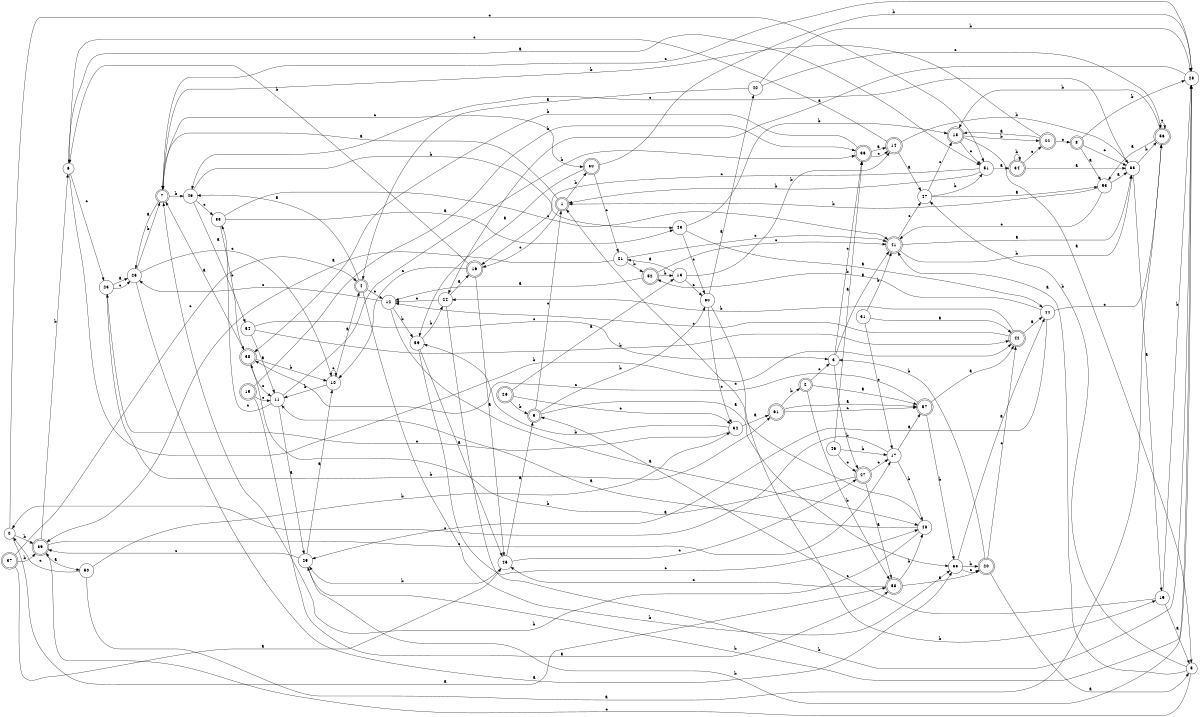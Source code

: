 digraph n50_8 {
__start0 [label="" shape="none"];

rankdir=LR;
size="8,5";

s0 [style="filled", color="black", fillcolor="white" shape="circle", label="0"];
s1 [style="rounded,filled", color="black", fillcolor="white" shape="doublecircle", label="1"];
s2 [style="rounded,filled", color="black", fillcolor="white" shape="doublecircle", label="2"];
s3 [style="filled", color="black", fillcolor="white" shape="circle", label="3"];
s4 [style="rounded,filled", color="black", fillcolor="white" shape="doublecircle", label="4"];
s5 [style="filled", color="black", fillcolor="white" shape="circle", label="5"];
s6 [style="filled", color="black", fillcolor="white" shape="circle", label="6"];
s7 [style="rounded,filled", color="black", fillcolor="white" shape="doublecircle", label="7"];
s8 [style="rounded,filled", color="black", fillcolor="white" shape="doublecircle", label="8"];
s9 [style="rounded,filled", color="black", fillcolor="white" shape="doublecircle", label="9"];
s10 [style="filled", color="black", fillcolor="white" shape="circle", label="10"];
s11 [style="filled", color="black", fillcolor="white" shape="circle", label="11"];
s12 [style="filled", color="black", fillcolor="white" shape="circle", label="12"];
s13 [style="filled", color="black", fillcolor="white" shape="circle", label="13"];
s14 [style="rounded,filled", color="black", fillcolor="white" shape="doublecircle", label="14"];
s15 [style="rounded,filled", color="black", fillcolor="white" shape="doublecircle", label="15"];
s16 [style="rounded,filled", color="black", fillcolor="white" shape="doublecircle", label="16"];
s17 [style="filled", color="black", fillcolor="white" shape="circle", label="17"];
s18 [style="rounded,filled", color="black", fillcolor="white" shape="doublecircle", label="18"];
s19 [style="filled", color="black", fillcolor="white" shape="circle", label="19"];
s20 [style="rounded,filled", color="black", fillcolor="white" shape="doublecircle", label="20"];
s21 [style="filled", color="black", fillcolor="white" shape="circle", label="21"];
s22 [style="rounded,filled", color="black", fillcolor="white" shape="doublecircle", label="22"];
s23 [style="filled", color="black", fillcolor="white" shape="circle", label="23"];
s24 [style="filled", color="black", fillcolor="white" shape="circle", label="24"];
s25 [style="filled", color="black", fillcolor="white" shape="circle", label="25"];
s26 [style="rounded,filled", color="black", fillcolor="white" shape="doublecircle", label="26"];
s27 [style="rounded,filled", color="black", fillcolor="white" shape="doublecircle", label="27"];
s28 [style="filled", color="black", fillcolor="white" shape="circle", label="28"];
s29 [style="filled", color="black", fillcolor="white" shape="circle", label="29"];
s30 [style="rounded,filled", color="black", fillcolor="white" shape="doublecircle", label="30"];
s31 [style="filled", color="black", fillcolor="white" shape="circle", label="31"];
s32 [style="filled", color="black", fillcolor="white" shape="circle", label="32"];
s33 [style="filled", color="black", fillcolor="white" shape="circle", label="33"];
s34 [style="rounded,filled", color="black", fillcolor="white" shape="doublecircle", label="34"];
s35 [style="filled", color="black", fillcolor="white" shape="circle", label="35"];
s36 [style="rounded,filled", color="black", fillcolor="white" shape="doublecircle", label="36"];
s37 [style="rounded,filled", color="black", fillcolor="white" shape="doublecircle", label="37"];
s38 [style="rounded,filled", color="black", fillcolor="white" shape="doublecircle", label="38"];
s39 [style="rounded,filled", color="black", fillcolor="white" shape="doublecircle", label="39"];
s40 [style="filled", color="black", fillcolor="white" shape="circle", label="40"];
s41 [style="rounded,filled", color="black", fillcolor="white" shape="doublecircle", label="41"];
s42 [style="rounded,filled", color="black", fillcolor="white" shape="doublecircle", label="42"];
s43 [style="filled", color="black", fillcolor="white" shape="circle", label="43"];
s44 [style="filled", color="black", fillcolor="white" shape="circle", label="44"];
s45 [style="filled", color="black", fillcolor="white" shape="circle", label="45"];
s46 [style="filled", color="black", fillcolor="white" shape="circle", label="46"];
s47 [style="filled", color="black", fillcolor="white" shape="circle", label="47"];
s48 [style="filled", color="black", fillcolor="white" shape="circle", label="48"];
s49 [style="filled", color="black", fillcolor="white" shape="circle", label="49"];
s50 [style="filled", color="black", fillcolor="white" shape="circle", label="50"];
s51 [style="filled", color="black", fillcolor="white" shape="circle", label="51"];
s52 [style="rounded,filled", color="black", fillcolor="white" shape="doublecircle", label="52"];
s53 [style="filled", color="black", fillcolor="white" shape="circle", label="53"];
s54 [style="filled", color="black", fillcolor="white" shape="circle", label="54"];
s55 [style="filled", color="black", fillcolor="white" shape="circle", label="55"];
s56 [style="rounded,filled", color="black", fillcolor="white" shape="doublecircle", label="56"];
s57 [style="rounded,filled", color="black", fillcolor="white" shape="doublecircle", label="57"];
s58 [style="rounded,filled", color="black", fillcolor="white" shape="doublecircle", label="58"];
s59 [style="filled", color="black", fillcolor="white" shape="circle", label="59"];
s60 [style="filled", color="black", fillcolor="white" shape="circle", label="60"];
s61 [style="rounded,filled", color="black", fillcolor="white" shape="doublecircle", label="61"];
s0 -> s58 [label="a"];
s0 -> s39 [label="b"];
s0 -> s51 [label="c"];
s1 -> s7 [label="a"];
s1 -> s30 [label="b"];
s1 -> s16 [label="c"];
s2 -> s57 [label="a"];
s2 -> s58 [label="b"];
s2 -> s3 [label="c"];
s3 -> s41 [label="a"];
s3 -> s27 [label="b"];
s3 -> s36 [label="c"];
s4 -> s49 [label="a"];
s4 -> s35 [label="b"];
s4 -> s12 [label="c"];
s5 -> s41 [label="a"];
s5 -> s47 [label="b"];
s5 -> s39 [label="c"];
s6 -> s51 [label="a"];
s6 -> s42 [label="b"];
s6 -> s23 [label="c"];
s7 -> s25 [label="a"];
s7 -> s49 [label="b"];
s7 -> s30 [label="c"];
s8 -> s53 [label="a"];
s8 -> s28 [label="b"];
s8 -> s55 [label="c"];
s9 -> s35 [label="a"];
s9 -> s60 [label="b"];
s9 -> s1 [label="c"];
s10 -> s4 [label="a"];
s10 -> s11 [label="b"];
s10 -> s10 [label="c"];
s11 -> s29 [label="a"];
s11 -> s36 [label="b"];
s11 -> s33 [label="c"];
s12 -> s48 [label="a"];
s12 -> s59 [label="b"];
s12 -> s25 [label="c"];
s13 -> s21 [label="a"];
s13 -> s14 [label="b"];
s13 -> s60 [label="c"];
s14 -> s47 [label="a"];
s14 -> s55 [label="b"];
s14 -> s6 [label="c"];
s15 -> s58 [label="a"];
s15 -> s36 [label="b"];
s15 -> s11 [label="c"];
s16 -> s45 [label="a"];
s16 -> s6 [label="b"];
s16 -> s10 [label="c"];
s17 -> s57 [label="a"];
s17 -> s48 [label="b"];
s17 -> s0 [label="c"];
s18 -> s5 [label="a"];
s18 -> s22 [label="b"];
s18 -> s51 [label="c"];
s19 -> s5 [label="a"];
s19 -> s28 [label="b"];
s19 -> s9 [label="c"];
s20 -> s5 [label="a"];
s20 -> s3 [label="b"];
s20 -> s42 [label="c"];
s21 -> s39 [label="a"];
s21 -> s52 [label="b"];
s21 -> s41 [label="c"];
s22 -> s18 [label="a"];
s22 -> s7 [label="b"];
s22 -> s8 [label="c"];
s23 -> s25 [label="a"];
s23 -> s61 [label="b"];
s23 -> s25 [label="c"];
s24 -> s16 [label="a"];
s24 -> s28 [label="b"];
s24 -> s12 [label="c"];
s25 -> s35 [label="a"];
s25 -> s7 [label="b"];
s25 -> s10 [label="c"];
s26 -> s13 [label="a"];
s26 -> s9 [label="b"];
s26 -> s32 [label="c"];
s27 -> s58 [label="a"];
s27 -> s38 [label="b"];
s27 -> s17 [label="c"];
s28 -> s24 [label="a"];
s28 -> s29 [label="b"];
s28 -> s7 [label="c"];
s29 -> s10 [label="a"];
s29 -> s28 [label="b"];
s29 -> s39 [label="c"];
s30 -> s59 [label="a"];
s30 -> s28 [label="b"];
s30 -> s21 [label="c"];
s31 -> s42 [label="a"];
s31 -> s41 [label="b"];
s31 -> s17 [label="c"];
s32 -> s61 [label="a"];
s32 -> s59 [label="b"];
s32 -> s23 [label="c"];
s33 -> s43 [label="a"];
s33 -> s38 [label="b"];
s33 -> s41 [label="c"];
s34 -> s55 [label="a"];
s34 -> s34 [label="b"];
s34 -> s22 [label="c"];
s35 -> s44 [label="a"];
s35 -> s20 [label="b"];
s35 -> s20 [label="c"];
s36 -> s14 [label="a"];
s36 -> s38 [label="b"];
s36 -> s14 [label="c"];
s37 -> s45 [label="a"];
s37 -> s39 [label="b"];
s37 -> s4 [label="c"];
s38 -> s7 [label="a"];
s38 -> s10 [label="b"];
s38 -> s11 [label="c"];
s39 -> s50 [label="a"];
s39 -> s6 [label="b"];
s39 -> s17 [label="c"];
s40 -> s4 [label="a"];
s40 -> s28 [label="b"];
s40 -> s56 [label="c"];
s41 -> s55 [label="a"];
s41 -> s55 [label="b"];
s41 -> s47 [label="c"];
s42 -> s44 [label="a"];
s42 -> s24 [label="b"];
s42 -> s12 [label="c"];
s43 -> s44 [label="a"];
s43 -> s18 [label="b"];
s43 -> s60 [label="c"];
s44 -> s29 [label="a"];
s44 -> s52 [label="b"];
s44 -> s56 [label="c"];
s45 -> s9 [label="a"];
s45 -> s29 [label="b"];
s45 -> s27 [label="c"];
s46 -> s36 [label="a"];
s46 -> s17 [label="b"];
s46 -> s27 [label="c"];
s47 -> s53 [label="a"];
s47 -> s51 [label="b"];
s47 -> s18 [label="c"];
s48 -> s11 [label="a"];
s48 -> s7 [label="b"];
s48 -> s1 [label="c"];
s49 -> s54 [label="a"];
s49 -> s43 [label="b"];
s49 -> s33 [label="c"];
s50 -> s56 [label="a"];
s50 -> s32 [label="b"];
s50 -> s0 [label="c"];
s51 -> s34 [label="a"];
s51 -> s1 [label="b"];
s51 -> s16 [label="c"];
s52 -> s12 [label="a"];
s52 -> s13 [label="b"];
s52 -> s41 [label="c"];
s53 -> s55 [label="a"];
s53 -> s1 [label="b"];
s53 -> s41 [label="c"];
s54 -> s11 [label="a"];
s54 -> s42 [label="b"];
s54 -> s3 [label="c"];
s55 -> s19 [label="a"];
s55 -> s56 [label="b"];
s55 -> s49 [label="c"];
s56 -> s53 [label="a"];
s56 -> s18 [label="b"];
s56 -> s56 [label="c"];
s57 -> s42 [label="a"];
s57 -> s35 [label="b"];
s57 -> s38 [label="c"];
s58 -> s20 [label="a"];
s58 -> s48 [label="b"];
s58 -> s45 [label="c"];
s59 -> s45 [label="a"];
s59 -> s24 [label="b"];
s59 -> s48 [label="c"];
s60 -> s40 [label="a"];
s60 -> s19 [label="b"];
s60 -> s32 [label="c"];
s61 -> s57 [label="a"];
s61 -> s2 [label="b"];
s61 -> s57 [label="c"];

}